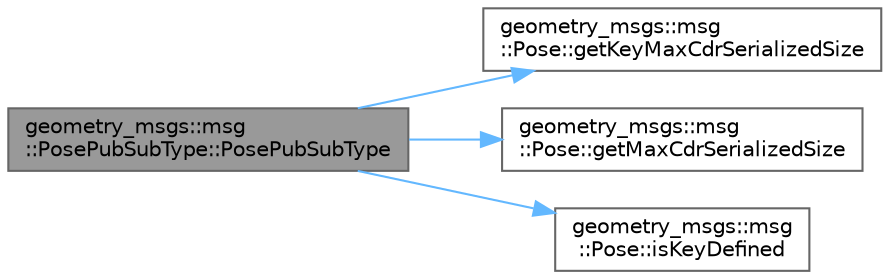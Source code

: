 digraph "geometry_msgs::msg::PosePubSubType::PosePubSubType"
{
 // INTERACTIVE_SVG=YES
 // LATEX_PDF_SIZE
  bgcolor="transparent";
  edge [fontname=Helvetica,fontsize=10,labelfontname=Helvetica,labelfontsize=10];
  node [fontname=Helvetica,fontsize=10,shape=box,height=0.2,width=0.4];
  rankdir="LR";
  Node1 [id="Node000001",label="geometry_msgs::msg\l::PosePubSubType::PosePubSubType",height=0.2,width=0.4,color="gray40", fillcolor="grey60", style="filled", fontcolor="black",tooltip=" "];
  Node1 -> Node2 [id="edge1_Node000001_Node000002",color="steelblue1",style="solid",tooltip=" "];
  Node2 [id="Node000002",label="geometry_msgs::msg\l::Pose::getKeyMaxCdrSerializedSize",height=0.2,width=0.4,color="grey40", fillcolor="white", style="filled",URL="$d1/d6d/classgeometry__msgs_1_1msg_1_1Pose.html#abc69720f747615c6e0f41eac496d6f04",tooltip="This function returns the maximum serialized size of the Key of an object depending on the buffer ali..."];
  Node1 -> Node3 [id="edge2_Node000001_Node000003",color="steelblue1",style="solid",tooltip=" "];
  Node3 [id="Node000003",label="geometry_msgs::msg\l::Pose::getMaxCdrSerializedSize",height=0.2,width=0.4,color="grey40", fillcolor="white", style="filled",URL="$d1/d6d/classgeometry__msgs_1_1msg_1_1Pose.html#a45beabc0a2d1b055596fc2180c7450e8",tooltip="This function returns the maximum serialized size of an object depending on the buffer alignment."];
  Node1 -> Node4 [id="edge3_Node000001_Node000004",color="steelblue1",style="solid",tooltip=" "];
  Node4 [id="Node000004",label="geometry_msgs::msg\l::Pose::isKeyDefined",height=0.2,width=0.4,color="grey40", fillcolor="white", style="filled",URL="$d1/d6d/classgeometry__msgs_1_1msg_1_1Pose.html#a058d3c1ba2e2188c11f87f96f6bff769",tooltip="This function tells you if the Key has been defined for this type"];
}
